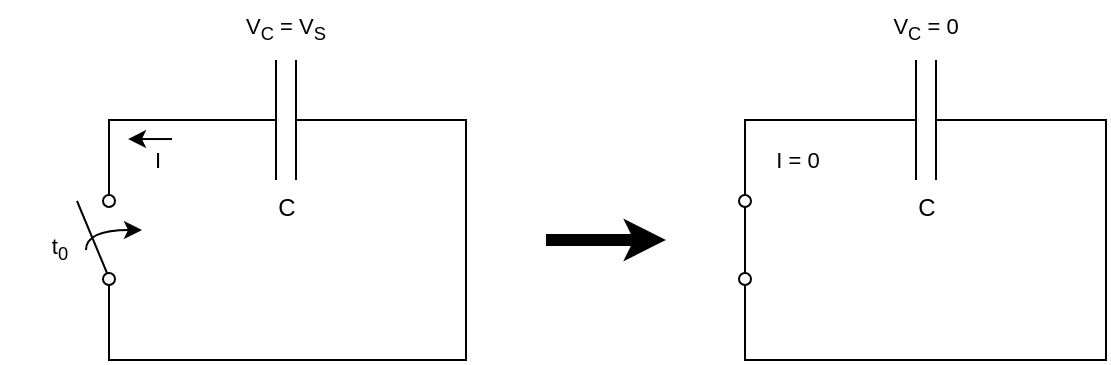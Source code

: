 <mxfile version="28.2.7">
  <diagram name="Page 1" id="Page-1">
    <mxGraphModel dx="1360" dy="765" grid="1" gridSize="10" guides="1" tooltips="1" connect="1" arrows="1" fold="1" page="1" pageScale="1" pageWidth="827" pageHeight="1169" math="0" shadow="0">
      <root>
        <mxCell id="0" />
        <mxCell id="1" parent="0" />
        <mxCell id="VLGmDDmFPo-ONTjlK3P4-53" value="V&lt;sub&gt;C&lt;/sub&gt;&amp;nbsp;= 0" style="text;html=1;whiteSpace=wrap;strokeColor=none;fillColor=none;align=center;verticalAlign=middle;rounded=0;fontFamily=Helvetica;fontSize=11;fontColor=default;labelBackgroundColor=default;convertToSvg=1;" parent="1" vertex="1">
          <mxGeometry x="480" y="140" width="60" height="30" as="geometry" />
        </mxCell>
        <mxCell id="VLGmDDmFPo-ONTjlK3P4-66" value="V&lt;sub&gt;C&lt;/sub&gt;&amp;nbsp;= V&lt;sub&gt;S&lt;/sub&gt;" style="text;html=1;whiteSpace=wrap;strokeColor=none;fillColor=none;align=center;verticalAlign=middle;rounded=0;fontFamily=Helvetica;fontSize=11;fontColor=default;labelBackgroundColor=default;convertToSvg=1;" parent="1" vertex="1">
          <mxGeometry x="160" y="140" width="60" height="30" as="geometry" />
        </mxCell>
        <mxCell id="VLGmDDmFPo-ONTjlK3P4-65" value="I = 0" style="text;html=1;whiteSpace=wrap;strokeColor=none;fillColor=none;align=center;verticalAlign=middle;rounded=0;fontFamily=Helvetica;fontSize=11;fontColor=default;labelBackgroundColor=default;convertToSvg=1;" parent="1" vertex="1">
          <mxGeometry x="432" y="210" width="28" height="20" as="geometry" />
        </mxCell>
        <mxCell id="VLGmDDmFPo-ONTjlK3P4-54" value="t&lt;sub&gt;0&lt;/sub&gt;" style="text;html=1;whiteSpace=wrap;strokeColor=none;fillColor=none;align=center;verticalAlign=middle;rounded=0;fontFamily=Helvetica;fontSize=11;fontColor=default;labelBackgroundColor=default;convertToSvg=1;" parent="1" vertex="1">
          <mxGeometry x="47" y="250" width="60" height="30" as="geometry" />
        </mxCell>
        <mxCell id="VLGmDDmFPo-ONTjlK3P4-51" value="I" style="text;html=1;whiteSpace=wrap;strokeColor=none;fillColor=none;align=center;verticalAlign=middle;rounded=0;fontFamily=Helvetica;fontSize=11;fontColor=default;labelBackgroundColor=default;convertToSvg=1;" parent="1" vertex="1">
          <mxGeometry x="112" y="210" width="28" height="20" as="geometry" />
        </mxCell>
        <mxCell id="VLGmDDmFPo-ONTjlK3P4-42" style="edgeStyle=orthogonalEdgeStyle;rounded=0;orthogonalLoop=1;jettySize=auto;html=1;exitX=1;exitY=0.5;exitDx=0;exitDy=0;exitPerimeter=0;endArrow=none;endFill=0;convertToSvg=1;entryX=0;entryY=0.8;entryDx=0;entryDy=0;" parent="1" source="VLGmDDmFPo-ONTjlK3P4-41" target="VLGmDDmFPo-ONTjlK3P4-43" edge="1">
          <mxGeometry relative="1" as="geometry">
            <mxPoint x="240.095" y="320" as="targetPoint" />
            <Array as="points">
              <mxPoint x="280" y="200" />
              <mxPoint x="280" y="320" />
              <mxPoint x="102" y="320" />
            </Array>
          </mxGeometry>
        </mxCell>
        <mxCell id="VLGmDDmFPo-ONTjlK3P4-44" style="edgeStyle=orthogonalEdgeStyle;shape=connector;rounded=0;orthogonalLoop=1;jettySize=auto;html=1;exitX=0;exitY=0.5;exitDx=0;exitDy=0;exitPerimeter=0;entryX=1;entryY=0.8;entryDx=0;entryDy=0;strokeColor=default;align=center;verticalAlign=middle;fontFamily=Helvetica;fontSize=11;fontColor=default;labelBackgroundColor=default;endArrow=none;endFill=0;convertToSvg=1;" parent="1" source="VLGmDDmFPo-ONTjlK3P4-41" target="VLGmDDmFPo-ONTjlK3P4-43" edge="1">
          <mxGeometry relative="1" as="geometry" />
        </mxCell>
        <mxCell id="VLGmDDmFPo-ONTjlK3P4-41" value="C" style="pointerEvents=1;verticalLabelPosition=bottom;shadow=0;dashed=0;align=center;html=1;verticalAlign=top;shape=mxgraph.electrical.capacitors.capacitor_1;convertToSvg=1;" parent="1" vertex="1">
          <mxGeometry x="140" y="170" width="100" height="60" as="geometry" />
        </mxCell>
        <mxCell id="VLGmDDmFPo-ONTjlK3P4-43" value="" style="html=1;shape=mxgraph.electrical.electro-mechanical.singleSwitch;aspect=fixed;elSwitchState=off;fontFamily=Helvetica;fontSize=11;fontColor=default;labelBackgroundColor=default;rotation=-90;convertToSvg=1;" parent="1" vertex="1">
          <mxGeometry x="58" y="250" width="75" height="20" as="geometry" />
        </mxCell>
        <mxCell id="VLGmDDmFPo-ONTjlK3P4-50" value="" style="edgeStyle=none;orthogonalLoop=1;jettySize=auto;html=1;rounded=0;strokeColor=default;align=center;verticalAlign=middle;fontFamily=Helvetica;fontSize=11;fontColor=default;labelBackgroundColor=default;endArrow=classic;endFill=1;convertToSvg=1;" parent="1" edge="1">
          <mxGeometry width="80" relative="1" as="geometry">
            <mxPoint x="133" y="209.52" as="sourcePoint" />
            <mxPoint x="111" y="209.52" as="targetPoint" />
            <Array as="points" />
          </mxGeometry>
        </mxCell>
        <mxCell id="VLGmDDmFPo-ONTjlK3P4-56" value="" style="curved=1;endArrow=classic;html=1;rounded=0;strokeColor=default;align=center;verticalAlign=middle;fontFamily=Helvetica;fontSize=11;fontColor=default;labelBackgroundColor=default;edgeStyle=orthogonalEdgeStyle;convertToSvg=1;" parent="1" edge="1">
          <mxGeometry width="50" height="50" relative="1" as="geometry">
            <mxPoint x="90" y="265" as="sourcePoint" />
            <mxPoint x="118" y="255" as="targetPoint" />
            <Array as="points">
              <mxPoint x="90" y="255" />
            </Array>
          </mxGeometry>
        </mxCell>
        <mxCell id="VLGmDDmFPo-ONTjlK3P4-58" style="edgeStyle=orthogonalEdgeStyle;rounded=0;orthogonalLoop=1;jettySize=auto;html=1;exitX=1;exitY=0.5;exitDx=0;exitDy=0;exitPerimeter=0;endArrow=none;endFill=0;convertToSvg=1;" parent="1" source="VLGmDDmFPo-ONTjlK3P4-60" edge="1">
          <mxGeometry relative="1" as="geometry">
            <mxPoint x="460" y="320" as="targetPoint" />
            <Array as="points">
              <mxPoint x="600" y="200" />
              <mxPoint x="600" y="320" />
            </Array>
          </mxGeometry>
        </mxCell>
        <mxCell id="VLGmDDmFPo-ONTjlK3P4-60" value="C" style="pointerEvents=1;verticalLabelPosition=bottom;shadow=0;dashed=0;align=center;html=1;verticalAlign=top;shape=mxgraph.electrical.capacitors.capacitor_1;convertToSvg=1;" parent="1" vertex="1">
          <mxGeometry x="460" y="170" width="100" height="60" as="geometry" />
        </mxCell>
        <mxCell id="VLGmDDmFPo-ONTjlK3P4-69" value="" style="html=1;shape=mxgraph.electrical.electro-mechanical.singleSwitch;aspect=fixed;elSwitchState=on;fontFamily=Helvetica;fontSize=11;fontColor=default;labelBackgroundColor=default;rotation=-90;convertToSvg=1;" parent="1" vertex="1">
          <mxGeometry x="376" y="250" width="75" height="20" as="geometry" />
        </mxCell>
        <mxCell id="VLGmDDmFPo-ONTjlK3P4-70" style="edgeStyle=orthogonalEdgeStyle;shape=connector;rounded=0;orthogonalLoop=1;jettySize=auto;html=1;exitX=0;exitY=0.8;exitDx=0;exitDy=0;entryX=1;entryY=0.5;entryDx=0;entryDy=0;entryPerimeter=0;strokeColor=default;align=center;verticalAlign=middle;fontFamily=Helvetica;fontSize=11;fontColor=default;labelBackgroundColor=default;endArrow=none;endFill=0;convertToSvg=1;" parent="1" source="VLGmDDmFPo-ONTjlK3P4-69" edge="1">
          <mxGeometry relative="1" as="geometry">
            <mxPoint x="460" y="320" as="targetPoint" />
            <Array as="points">
              <mxPoint x="420" y="320" />
            </Array>
          </mxGeometry>
        </mxCell>
        <mxCell id="VLGmDDmFPo-ONTjlK3P4-71" style="edgeStyle=orthogonalEdgeStyle;shape=connector;rounded=0;orthogonalLoop=1;jettySize=auto;html=1;exitX=1;exitY=0.8;exitDx=0;exitDy=0;entryX=0;entryY=0.5;entryDx=0;entryDy=0;entryPerimeter=0;strokeColor=default;align=center;verticalAlign=middle;fontFamily=Helvetica;fontSize=11;fontColor=default;labelBackgroundColor=default;endArrow=none;endFill=0;convertToSvg=1;" parent="1" source="VLGmDDmFPo-ONTjlK3P4-69" target="VLGmDDmFPo-ONTjlK3P4-60" edge="1">
          <mxGeometry relative="1" as="geometry" />
        </mxCell>
        <mxCell id="VLGmDDmFPo-ONTjlK3P4-72" value="" style="edgeStyle=none;orthogonalLoop=1;jettySize=auto;html=1;rounded=0;strokeColor=default;align=center;verticalAlign=middle;fontFamily=Helvetica;fontSize=11;fontColor=default;labelBackgroundColor=default;endArrow=classic;endFill=1;startSize=6;endSize=2;strokeWidth=6;convertToSvg=1;" parent="1" edge="1">
          <mxGeometry width="80" relative="1" as="geometry">
            <mxPoint x="320" y="260" as="sourcePoint" />
            <mxPoint x="380" y="260" as="targetPoint" />
            <Array as="points" />
          </mxGeometry>
        </mxCell>
      </root>
    </mxGraphModel>
  </diagram>
</mxfile>
